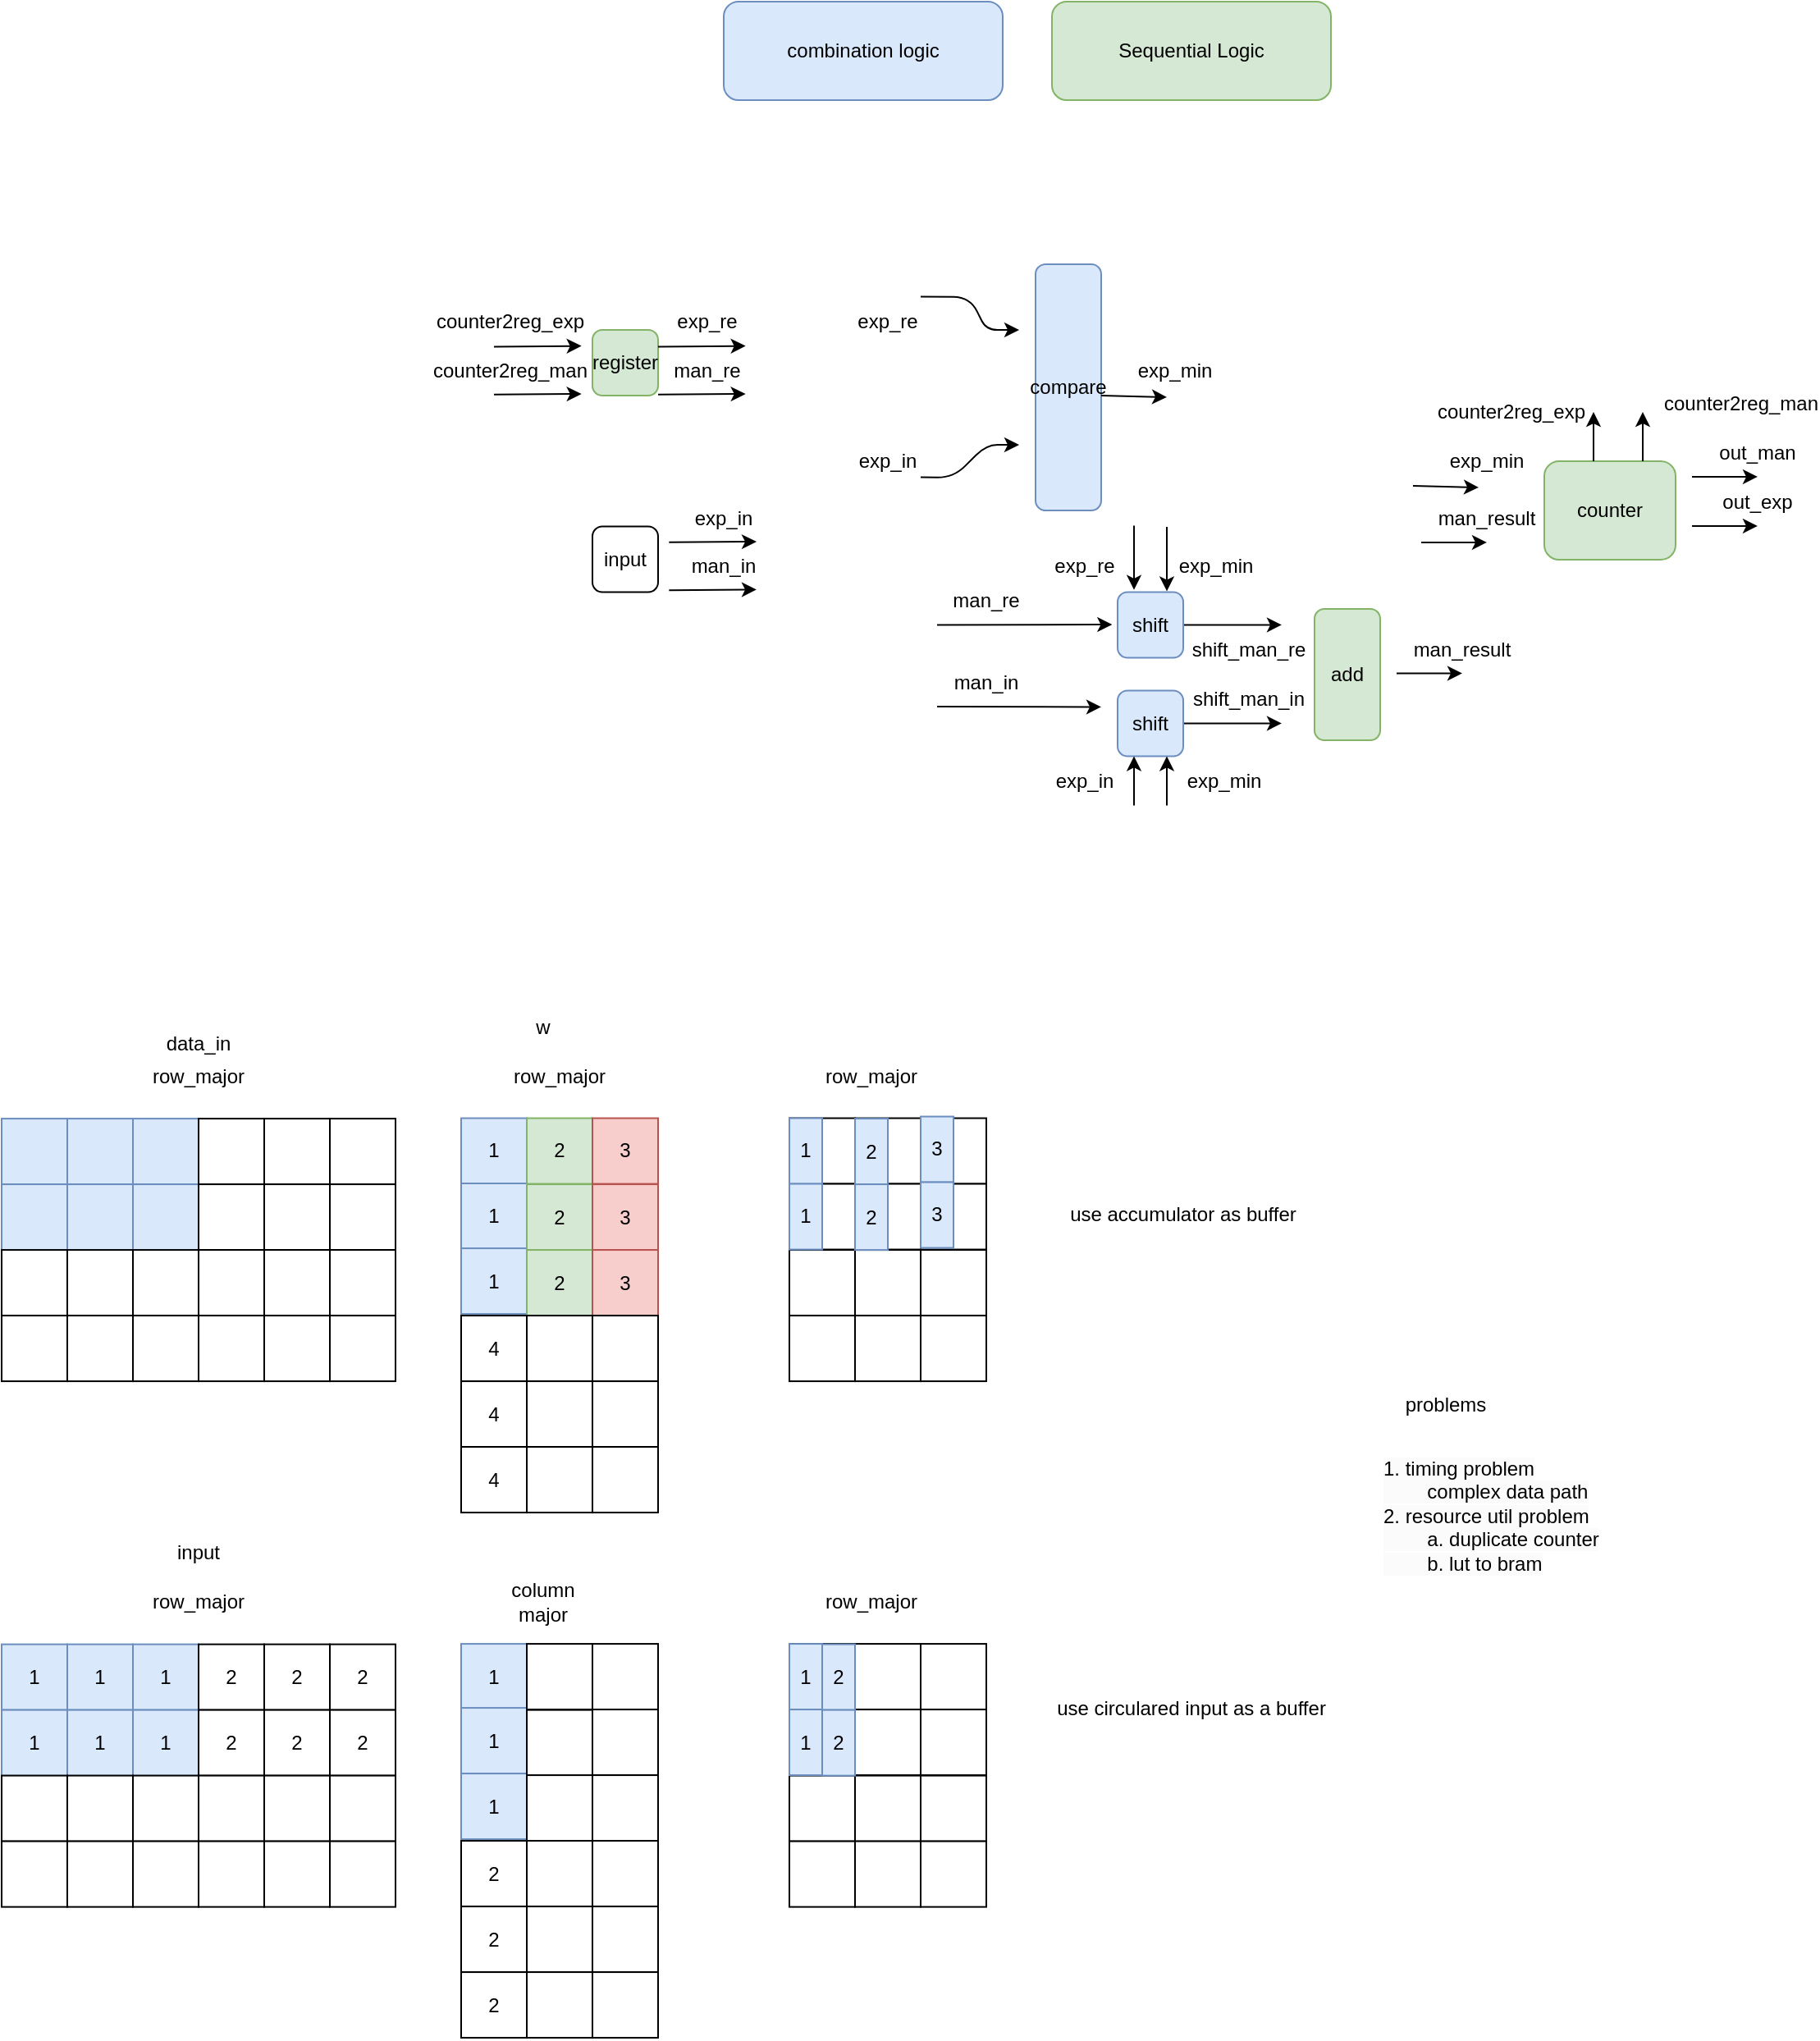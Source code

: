 <mxfile>
    <diagram id="8f1UVyMfekbWIKseI8K9" name="Page-1">
        <mxGraphModel dx="708" dy="729" grid="1" gridSize="10" guides="1" tooltips="1" connect="1" arrows="1" fold="1" page="1" pageScale="1" pageWidth="827" pageHeight="1169" math="0" shadow="0">
            <root>
                <mxCell id="0"/>
                <mxCell id="1" parent="0"/>
                <mxCell id="119" style="edgeStyle=none;html=1;entryX=-0.083;entryY=0.505;entryDx=0;entryDy=0;entryPerimeter=0;" parent="1" edge="1">
                    <mxGeometry relative="1" as="geometry">
                        <mxPoint x="716.68" y="659.526" as="targetPoint"/>
                        <mxPoint x="610" y="659.73" as="sourcePoint"/>
                    </mxGeometry>
                </mxCell>
                <mxCell id="81" value="register" style="rounded=1;whiteSpace=wrap;html=1;fillColor=#d5e8d4;strokeColor=#82b366;" parent="1" vertex="1">
                    <mxGeometry x="400" y="480" width="40" height="40" as="geometry"/>
                </mxCell>
                <mxCell id="87" style="edgeStyle=none;html=1;" parent="1" edge="1">
                    <mxGeometry relative="1" as="geometry">
                        <mxPoint x="930" y="689.2" as="targetPoint"/>
                        <mxPoint x="890" y="689.2" as="sourcePoint"/>
                    </mxGeometry>
                </mxCell>
                <mxCell id="101" value="compare" style="rounded=1;whiteSpace=wrap;html=1;fillColor=#dae8fc;strokeColor=#6c8ebf;" parent="1" vertex="1">
                    <mxGeometry x="670" y="440" width="40" height="150" as="geometry"/>
                </mxCell>
                <mxCell id="102" value="add" style="rounded=1;whiteSpace=wrap;html=1;fillColor=#d5e8d4;strokeColor=#82b366;" parent="1" vertex="1">
                    <mxGeometry x="840" y="650" width="40" height="80" as="geometry"/>
                </mxCell>
                <mxCell id="115" style="edgeStyle=none;html=1;" parent="1" edge="1">
                    <mxGeometry relative="1" as="geometry">
                        <mxPoint x="660" y="480" as="targetPoint"/>
                        <mxPoint x="600" y="459.81" as="sourcePoint"/>
                        <Array as="points">
                            <mxPoint x="630" y="460"/>
                            <mxPoint x="640" y="480"/>
                        </Array>
                    </mxGeometry>
                </mxCell>
                <mxCell id="120" style="edgeStyle=none;html=1;" parent="1" edge="1">
                    <mxGeometry relative="1" as="geometry">
                        <mxPoint x="710" y="709.73" as="targetPoint"/>
                        <mxPoint x="610" y="709.47" as="sourcePoint"/>
                    </mxGeometry>
                </mxCell>
                <mxCell id="121" style="edgeStyle=none;html=1;" parent="1" edge="1">
                    <mxGeometry relative="1" as="geometry">
                        <mxPoint x="750" y="521" as="targetPoint"/>
                        <mxPoint x="710" y="520" as="sourcePoint"/>
                    </mxGeometry>
                </mxCell>
                <mxCell id="126" style="edgeStyle=none;html=1;" parent="1" edge="1">
                    <mxGeometry relative="1" as="geometry">
                        <mxPoint x="660" y="550" as="targetPoint"/>
                        <mxPoint x="600" y="569.78" as="sourcePoint"/>
                        <Array as="points">
                            <mxPoint x="620" y="570"/>
                            <mxPoint x="640" y="550"/>
                        </Array>
                    </mxGeometry>
                </mxCell>
                <mxCell id="151" style="edgeStyle=none;html=1;" parent="1" source="129" edge="1">
                    <mxGeometry relative="1" as="geometry">
                        <mxPoint x="820" y="659.73" as="targetPoint"/>
                    </mxGeometry>
                </mxCell>
                <mxCell id="129" value="shift" style="rounded=1;whiteSpace=wrap;html=1;fillColor=#dae8fc;strokeColor=#6c8ebf;" parent="1" vertex="1">
                    <mxGeometry x="720" y="639.73" width="40" height="40" as="geometry"/>
                </mxCell>
                <mxCell id="159" style="edgeStyle=none;html=1;" parent="1" source="130" edge="1">
                    <mxGeometry relative="1" as="geometry">
                        <mxPoint x="820" y="719.73" as="targetPoint"/>
                    </mxGeometry>
                </mxCell>
                <mxCell id="130" value="shift" style="rounded=1;whiteSpace=wrap;html=1;fillColor=#dae8fc;strokeColor=#6c8ebf;" parent="1" vertex="1">
                    <mxGeometry x="720" y="699.73" width="40" height="40" as="geometry"/>
                </mxCell>
                <mxCell id="132" value="exp_in" style="text;strokeColor=none;align=center;fillColor=none;html=1;verticalAlign=middle;whiteSpace=wrap;rounded=0;" parent="1" vertex="1">
                    <mxGeometry x="550" y="545" width="60" height="30" as="geometry"/>
                </mxCell>
                <mxCell id="133" value="exp_re" style="text;strokeColor=none;align=center;fillColor=none;html=1;verticalAlign=middle;whiteSpace=wrap;rounded=0;" parent="1" vertex="1">
                    <mxGeometry x="550" y="460" width="60" height="30" as="geometry"/>
                </mxCell>
                <mxCell id="134" value="exp_min" style="text;strokeColor=none;align=center;fillColor=none;html=1;verticalAlign=middle;whiteSpace=wrap;rounded=0;" parent="1" vertex="1">
                    <mxGeometry x="725" y="490" width="60" height="30" as="geometry"/>
                </mxCell>
                <mxCell id="135" value="input" style="rounded=1;whiteSpace=wrap;html=1;" parent="1" vertex="1">
                    <mxGeometry x="400" y="599.73" width="40" height="40" as="geometry"/>
                </mxCell>
                <mxCell id="136" style="edgeStyle=none;html=1;" parent="1" edge="1">
                    <mxGeometry relative="1" as="geometry">
                        <mxPoint x="500" y="609" as="targetPoint"/>
                        <mxPoint x="446.66" y="609.4" as="sourcePoint"/>
                    </mxGeometry>
                </mxCell>
                <mxCell id="137" value="exp_in" style="text;strokeColor=none;align=center;fillColor=none;html=1;verticalAlign=middle;whiteSpace=wrap;rounded=0;" parent="1" vertex="1">
                    <mxGeometry x="450" y="580" width="60" height="30" as="geometry"/>
                </mxCell>
                <mxCell id="138" style="edgeStyle=none;html=1;" parent="1" edge="1">
                    <mxGeometry relative="1" as="geometry">
                        <mxPoint x="500" y="638.2" as="targetPoint"/>
                        <mxPoint x="446.66" y="638.6" as="sourcePoint"/>
                    </mxGeometry>
                </mxCell>
                <mxCell id="139" value="man_in" style="text;strokeColor=none;align=center;fillColor=none;html=1;verticalAlign=middle;whiteSpace=wrap;rounded=0;" parent="1" vertex="1">
                    <mxGeometry x="450" y="609.2" width="60" height="30" as="geometry"/>
                </mxCell>
                <mxCell id="140" style="edgeStyle=none;html=1;" parent="1" edge="1">
                    <mxGeometry relative="1" as="geometry">
                        <mxPoint x="493.34" y="489.8" as="targetPoint"/>
                        <mxPoint x="440.0" y="490.2" as="sourcePoint"/>
                    </mxGeometry>
                </mxCell>
                <mxCell id="142" style="edgeStyle=none;html=1;" parent="1" edge="1">
                    <mxGeometry relative="1" as="geometry">
                        <mxPoint x="493.34" y="519" as="targetPoint"/>
                        <mxPoint x="440.0" y="519.4" as="sourcePoint"/>
                    </mxGeometry>
                </mxCell>
                <mxCell id="144" value="exp_re" style="text;strokeColor=none;align=center;fillColor=none;html=1;verticalAlign=middle;whiteSpace=wrap;rounded=0;" parent="1" vertex="1">
                    <mxGeometry x="440" y="460.0" width="60" height="30" as="geometry"/>
                </mxCell>
                <mxCell id="145" value="man_re" style="text;strokeColor=none;align=center;fillColor=none;html=1;verticalAlign=middle;whiteSpace=wrap;rounded=0;" parent="1" vertex="1">
                    <mxGeometry x="440" y="490.0" width="60" height="30" as="geometry"/>
                </mxCell>
                <mxCell id="147" style="edgeStyle=none;html=1;entryX=0.5;entryY=0;entryDx=0;entryDy=0;" parent="1" edge="1">
                    <mxGeometry relative="1" as="geometry">
                        <mxPoint x="730" y="599.2" as="sourcePoint"/>
                        <mxPoint x="730" y="638.4" as="targetPoint"/>
                    </mxGeometry>
                </mxCell>
                <mxCell id="148" style="edgeStyle=none;html=1;entryX=0.5;entryY=0;entryDx=0;entryDy=0;" parent="1" edge="1">
                    <mxGeometry relative="1" as="geometry">
                        <mxPoint x="750" y="600" as="sourcePoint"/>
                        <mxPoint x="750" y="639.2" as="targetPoint"/>
                    </mxGeometry>
                </mxCell>
                <mxCell id="149" value="exp_re" style="text;strokeColor=none;align=center;fillColor=none;html=1;verticalAlign=middle;whiteSpace=wrap;rounded=0;" parent="1" vertex="1">
                    <mxGeometry x="670" y="609.2" width="60" height="30" as="geometry"/>
                </mxCell>
                <mxCell id="150" value="exp_min" style="text;strokeColor=none;align=center;fillColor=none;html=1;verticalAlign=middle;whiteSpace=wrap;rounded=0;" parent="1" vertex="1">
                    <mxGeometry x="750" y="608.93" width="60" height="30" as="geometry"/>
                </mxCell>
                <mxCell id="152" value="shift_man_re" style="text;strokeColor=none;align=center;fillColor=none;html=1;verticalAlign=middle;whiteSpace=wrap;rounded=0;" parent="1" vertex="1">
                    <mxGeometry x="770" y="659.73" width="60" height="30" as="geometry"/>
                </mxCell>
                <mxCell id="155" style="edgeStyle=none;html=1;" parent="1" edge="1">
                    <mxGeometry relative="1" as="geometry">
                        <mxPoint x="730" y="739.73" as="targetPoint"/>
                        <mxPoint x="730" y="769.73" as="sourcePoint"/>
                    </mxGeometry>
                </mxCell>
                <mxCell id="156" style="edgeStyle=none;html=1;" parent="1" edge="1">
                    <mxGeometry relative="1" as="geometry">
                        <mxPoint x="750" y="739.73" as="targetPoint"/>
                        <mxPoint x="750" y="769.73" as="sourcePoint"/>
                    </mxGeometry>
                </mxCell>
                <mxCell id="157" value="exp_in" style="text;strokeColor=none;align=center;fillColor=none;html=1;verticalAlign=middle;whiteSpace=wrap;rounded=0;" parent="1" vertex="1">
                    <mxGeometry x="670" y="739.73" width="60" height="30" as="geometry"/>
                </mxCell>
                <mxCell id="158" value="exp_min" style="text;strokeColor=none;align=center;fillColor=none;html=1;verticalAlign=middle;whiteSpace=wrap;rounded=0;" parent="1" vertex="1">
                    <mxGeometry x="755" y="739.73" width="60" height="30" as="geometry"/>
                </mxCell>
                <mxCell id="160" value="shift_man_in" style="text;strokeColor=none;align=center;fillColor=none;html=1;verticalAlign=middle;whiteSpace=wrap;rounded=0;" parent="1" vertex="1">
                    <mxGeometry x="770" y="689.73" width="60" height="30" as="geometry"/>
                </mxCell>
                <mxCell id="161" value="man_re" style="text;strokeColor=none;align=center;fillColor=none;html=1;verticalAlign=middle;whiteSpace=wrap;rounded=0;" parent="1" vertex="1">
                    <mxGeometry x="610" y="629.73" width="60" height="30" as="geometry"/>
                </mxCell>
                <mxCell id="162" value="man_in" style="text;strokeColor=none;align=center;fillColor=none;html=1;verticalAlign=middle;whiteSpace=wrap;rounded=0;" parent="1" vertex="1">
                    <mxGeometry x="610" y="679.73" width="60" height="30" as="geometry"/>
                </mxCell>
                <mxCell id="163" value="man_result" style="text;strokeColor=none;align=center;fillColor=none;html=1;verticalAlign=middle;whiteSpace=wrap;rounded=0;" parent="1" vertex="1">
                    <mxGeometry x="900" y="659.73" width="60" height="30" as="geometry"/>
                </mxCell>
                <mxCell id="164" value="counter" style="rounded=1;whiteSpace=wrap;html=1;fillColor=#d5e8d4;strokeColor=#82b366;" parent="1" vertex="1">
                    <mxGeometry x="980" y="560" width="80" height="60" as="geometry"/>
                </mxCell>
                <mxCell id="165" style="edgeStyle=none;html=1;" parent="1" edge="1">
                    <mxGeometry relative="1" as="geometry">
                        <mxPoint x="1110" y="569.47" as="targetPoint"/>
                        <mxPoint x="1070" y="569.47" as="sourcePoint"/>
                    </mxGeometry>
                </mxCell>
                <mxCell id="166" value="out_man" style="text;strokeColor=none;align=center;fillColor=none;html=1;verticalAlign=middle;whiteSpace=wrap;rounded=0;" parent="1" vertex="1">
                    <mxGeometry x="1080" y="540" width="60" height="30" as="geometry"/>
                </mxCell>
                <mxCell id="167" style="edgeStyle=none;html=1;" parent="1" edge="1">
                    <mxGeometry relative="1" as="geometry">
                        <mxPoint x="940" y="576" as="targetPoint"/>
                        <mxPoint x="900" y="575" as="sourcePoint"/>
                    </mxGeometry>
                </mxCell>
                <mxCell id="168" value="exp_min" style="text;strokeColor=none;align=center;fillColor=none;html=1;verticalAlign=middle;whiteSpace=wrap;rounded=0;" parent="1" vertex="1">
                    <mxGeometry x="915" y="545" width="60" height="30" as="geometry"/>
                </mxCell>
                <mxCell id="169" style="edgeStyle=none;html=1;" parent="1" edge="1">
                    <mxGeometry relative="1" as="geometry">
                        <mxPoint x="945" y="609.47" as="targetPoint"/>
                        <mxPoint x="905" y="609.47" as="sourcePoint"/>
                    </mxGeometry>
                </mxCell>
                <mxCell id="170" value="man_result" style="text;strokeColor=none;align=center;fillColor=none;html=1;verticalAlign=middle;whiteSpace=wrap;rounded=0;" parent="1" vertex="1">
                    <mxGeometry x="915" y="580" width="60" height="30" as="geometry"/>
                </mxCell>
                <mxCell id="173" style="edgeStyle=none;html=1;" parent="1" edge="1">
                    <mxGeometry relative="1" as="geometry">
                        <mxPoint x="393.34" y="489.8" as="targetPoint"/>
                        <mxPoint x="340" y="490.2" as="sourcePoint"/>
                    </mxGeometry>
                </mxCell>
                <mxCell id="174" style="edgeStyle=none;html=1;" parent="1" edge="1">
                    <mxGeometry relative="1" as="geometry">
                        <mxPoint x="393.34" y="519" as="targetPoint"/>
                        <mxPoint x="340" y="519.4" as="sourcePoint"/>
                    </mxGeometry>
                </mxCell>
                <mxCell id="175" value="counter2reg_exp" style="text;strokeColor=none;align=center;fillColor=none;html=1;verticalAlign=middle;whiteSpace=wrap;rounded=0;" parent="1" vertex="1">
                    <mxGeometry x="320" y="460.0" width="60" height="30" as="geometry"/>
                </mxCell>
                <mxCell id="176" value="counter2reg_man" style="text;strokeColor=none;align=center;fillColor=none;html=1;verticalAlign=middle;whiteSpace=wrap;rounded=0;" parent="1" vertex="1">
                    <mxGeometry x="320" y="490.0" width="60" height="30" as="geometry"/>
                </mxCell>
                <mxCell id="177" style="edgeStyle=none;html=1;" parent="1" edge="1">
                    <mxGeometry relative="1" as="geometry">
                        <mxPoint x="1040" y="530.0" as="targetPoint"/>
                        <mxPoint x="1040" y="560.0" as="sourcePoint"/>
                    </mxGeometry>
                </mxCell>
                <mxCell id="178" style="edgeStyle=none;html=1;" parent="1" edge="1">
                    <mxGeometry relative="1" as="geometry">
                        <mxPoint x="1010" y="530.0" as="targetPoint"/>
                        <mxPoint x="1010" y="560.0" as="sourcePoint"/>
                    </mxGeometry>
                </mxCell>
                <mxCell id="179" style="edgeStyle=none;html=1;" parent="1" edge="1">
                    <mxGeometry relative="1" as="geometry">
                        <mxPoint x="1110" y="599.47" as="targetPoint"/>
                        <mxPoint x="1070" y="599.47" as="sourcePoint"/>
                    </mxGeometry>
                </mxCell>
                <mxCell id="180" value="out_exp" style="text;strokeColor=none;align=center;fillColor=none;html=1;verticalAlign=middle;whiteSpace=wrap;rounded=0;" parent="1" vertex="1">
                    <mxGeometry x="1080" y="570" width="60" height="30" as="geometry"/>
                </mxCell>
                <mxCell id="181" value="counter2reg_exp" style="text;strokeColor=none;align=center;fillColor=none;html=1;verticalAlign=middle;whiteSpace=wrap;rounded=0;" parent="1" vertex="1">
                    <mxGeometry x="930" y="515" width="60" height="30" as="geometry"/>
                </mxCell>
                <mxCell id="182" value="counter2reg_man" style="text;strokeColor=none;align=center;fillColor=none;html=1;verticalAlign=middle;whiteSpace=wrap;rounded=0;" parent="1" vertex="1">
                    <mxGeometry x="1070" y="510.0" width="60" height="30" as="geometry"/>
                </mxCell>
                <mxCell id="184" value="combination logic" style="rounded=1;whiteSpace=wrap;html=1;fillColor=#dae8fc;strokeColor=#6c8ebf;" parent="1" vertex="1">
                    <mxGeometry x="480" y="280" width="170" height="60" as="geometry"/>
                </mxCell>
                <mxCell id="185" value="Sequential Logic" style="rounded=1;whiteSpace=wrap;html=1;fillColor=#d5e8d4;strokeColor=#82b366;" parent="1" vertex="1">
                    <mxGeometry x="680" y="280" width="170" height="60" as="geometry"/>
                </mxCell>
                <mxCell id="188" value="" style="rounded=0;whiteSpace=wrap;html=1;fillColor=#dae8fc;strokeColor=#6c8ebf;" parent="1" vertex="1">
                    <mxGeometry x="40" y="960.54" width="40" height="40" as="geometry"/>
                </mxCell>
                <mxCell id="189" value="" style="rounded=0;whiteSpace=wrap;html=1;fillColor=#dae8fc;strokeColor=#6c8ebf;" parent="1" vertex="1">
                    <mxGeometry x="80" y="960.54" width="40" height="40" as="geometry"/>
                </mxCell>
                <mxCell id="194" value="" style="rounded=0;whiteSpace=wrap;html=1;fillColor=#dae8fc;strokeColor=#6c8ebf;" parent="1" vertex="1">
                    <mxGeometry x="120" y="960.54" width="40" height="40" as="geometry"/>
                </mxCell>
                <mxCell id="195" value="" style="rounded=0;whiteSpace=wrap;html=1;" parent="1" vertex="1">
                    <mxGeometry x="160" y="960.54" width="40" height="40" as="geometry"/>
                </mxCell>
                <mxCell id="196" value="" style="rounded=0;whiteSpace=wrap;html=1;" parent="1" vertex="1">
                    <mxGeometry x="200" y="960.54" width="40" height="40" as="geometry"/>
                </mxCell>
                <mxCell id="197" value="" style="rounded=0;whiteSpace=wrap;html=1;" parent="1" vertex="1">
                    <mxGeometry x="240" y="960.54" width="40" height="40" as="geometry"/>
                </mxCell>
                <mxCell id="198" value="1" style="rounded=0;whiteSpace=wrap;html=1;fillColor=#dae8fc;strokeColor=#6c8ebf;" parent="1" vertex="1">
                    <mxGeometry x="320" y="960.27" width="40" height="40" as="geometry"/>
                </mxCell>
                <mxCell id="199" value="1" style="rounded=0;whiteSpace=wrap;html=1;fillColor=#dae8fc;strokeColor=#6c8ebf;" parent="1" vertex="1">
                    <mxGeometry x="320" y="1000" width="40" height="40" as="geometry"/>
                </mxCell>
                <mxCell id="200" value="1" style="rounded=0;whiteSpace=wrap;html=1;fillColor=#dae8fc;strokeColor=#6c8ebf;" parent="1" vertex="1">
                    <mxGeometry x="320" y="1039.54" width="40" height="40" as="geometry"/>
                </mxCell>
                <mxCell id="204" value="" style="rounded=0;whiteSpace=wrap;html=1;fillColor=#dae8fc;strokeColor=#6c8ebf;" parent="1" vertex="1">
                    <mxGeometry x="40" y="1000.54" width="40" height="40" as="geometry"/>
                </mxCell>
                <mxCell id="205" value="" style="rounded=0;whiteSpace=wrap;html=1;fillColor=#dae8fc;strokeColor=#6c8ebf;" parent="1" vertex="1">
                    <mxGeometry x="80" y="1000.54" width="40" height="40" as="geometry"/>
                </mxCell>
                <mxCell id="206" value="" style="rounded=0;whiteSpace=wrap;html=1;fillColor=#dae8fc;strokeColor=#6c8ebf;" parent="1" vertex="1">
                    <mxGeometry x="120" y="1000.54" width="40" height="40" as="geometry"/>
                </mxCell>
                <mxCell id="207" value="" style="rounded=0;whiteSpace=wrap;html=1;" parent="1" vertex="1">
                    <mxGeometry x="160" y="1000.54" width="40" height="40" as="geometry"/>
                </mxCell>
                <mxCell id="208" value="" style="rounded=0;whiteSpace=wrap;html=1;" parent="1" vertex="1">
                    <mxGeometry x="200" y="1000.54" width="40" height="40" as="geometry"/>
                </mxCell>
                <mxCell id="209" value="" style="rounded=0;whiteSpace=wrap;html=1;" parent="1" vertex="1">
                    <mxGeometry x="240" y="1000.54" width="40" height="40" as="geometry"/>
                </mxCell>
                <mxCell id="210" value="4" style="rounded=0;whiteSpace=wrap;html=1;" parent="1" vertex="1">
                    <mxGeometry x="320" y="1080.54" width="40" height="40" as="geometry"/>
                </mxCell>
                <mxCell id="211" value="4" style="rounded=0;whiteSpace=wrap;html=1;" parent="1" vertex="1">
                    <mxGeometry x="320" y="1120.54" width="40" height="40" as="geometry"/>
                </mxCell>
                <mxCell id="212" value="4" style="rounded=0;whiteSpace=wrap;html=1;" parent="1" vertex="1">
                    <mxGeometry x="320" y="1160.54" width="40" height="40" as="geometry"/>
                </mxCell>
                <mxCell id="213" value="2" style="rounded=0;whiteSpace=wrap;html=1;fillColor=#d5e8d4;strokeColor=#82b366;" parent="1" vertex="1">
                    <mxGeometry x="360" y="960.27" width="40" height="40" as="geometry"/>
                </mxCell>
                <mxCell id="214" value="2" style="rounded=0;whiteSpace=wrap;html=1;fillColor=#d5e8d4;strokeColor=#82b366;" parent="1" vertex="1">
                    <mxGeometry x="360" y="1000.54" width="40" height="40" as="geometry"/>
                </mxCell>
                <mxCell id="215" value="2" style="rounded=0;whiteSpace=wrap;html=1;fillColor=#d5e8d4;strokeColor=#82b366;" parent="1" vertex="1">
                    <mxGeometry x="360" y="1040.54" width="40" height="40" as="geometry"/>
                </mxCell>
                <mxCell id="216" value="" style="rounded=0;whiteSpace=wrap;html=1;" parent="1" vertex="1">
                    <mxGeometry x="360" y="1080.54" width="40" height="40" as="geometry"/>
                </mxCell>
                <mxCell id="217" value="" style="rounded=0;whiteSpace=wrap;html=1;" parent="1" vertex="1">
                    <mxGeometry x="360" y="1120.54" width="40" height="40" as="geometry"/>
                </mxCell>
                <mxCell id="218" value="" style="rounded=0;whiteSpace=wrap;html=1;" parent="1" vertex="1">
                    <mxGeometry x="360" y="1160.54" width="40" height="40" as="geometry"/>
                </mxCell>
                <mxCell id="219" value="3" style="rounded=0;whiteSpace=wrap;html=1;fillColor=#f8cecc;strokeColor=#b85450;" parent="1" vertex="1">
                    <mxGeometry x="400" y="960.27" width="40" height="40" as="geometry"/>
                </mxCell>
                <mxCell id="220" value="3" style="rounded=0;whiteSpace=wrap;html=1;fillColor=#f8cecc;strokeColor=#b85450;" parent="1" vertex="1">
                    <mxGeometry x="400" y="1000.54" width="40" height="40" as="geometry"/>
                </mxCell>
                <mxCell id="221" value="3" style="rounded=0;whiteSpace=wrap;html=1;fillColor=#f8cecc;strokeColor=#b85450;" parent="1" vertex="1">
                    <mxGeometry x="400" y="1040.54" width="40" height="40" as="geometry"/>
                </mxCell>
                <mxCell id="222" value="" style="rounded=0;whiteSpace=wrap;html=1;" parent="1" vertex="1">
                    <mxGeometry x="400" y="1080.54" width="40" height="40" as="geometry"/>
                </mxCell>
                <mxCell id="223" value="" style="rounded=0;whiteSpace=wrap;html=1;" parent="1" vertex="1">
                    <mxGeometry x="400" y="1120.54" width="40" height="40" as="geometry"/>
                </mxCell>
                <mxCell id="224" value="" style="rounded=0;whiteSpace=wrap;html=1;" parent="1" vertex="1">
                    <mxGeometry x="400" y="1160.54" width="40" height="40" as="geometry"/>
                </mxCell>
                <mxCell id="225" value="row_major" style="text;strokeColor=none;align=center;fillColor=none;html=1;verticalAlign=middle;whiteSpace=wrap;rounded=0;" parent="1" vertex="1">
                    <mxGeometry x="350" y="920" width="60" height="30" as="geometry"/>
                </mxCell>
                <mxCell id="226" value="row_major" style="text;strokeColor=none;align=center;fillColor=none;html=1;verticalAlign=middle;whiteSpace=wrap;rounded=0;" parent="1" vertex="1">
                    <mxGeometry x="130" y="920" width="60" height="30" as="geometry"/>
                </mxCell>
                <mxCell id="227" value="" style="rounded=0;whiteSpace=wrap;html=1;" parent="1" vertex="1">
                    <mxGeometry x="520" y="960.27" width="40" height="40" as="geometry"/>
                </mxCell>
                <mxCell id="228" value="" style="rounded=0;whiteSpace=wrap;html=1;" parent="1" vertex="1">
                    <mxGeometry x="520" y="1000.27" width="40" height="40" as="geometry"/>
                </mxCell>
                <mxCell id="229" value="" style="rounded=0;whiteSpace=wrap;html=1;" parent="1" vertex="1">
                    <mxGeometry x="560" y="960.27" width="40" height="40" as="geometry"/>
                </mxCell>
                <mxCell id="230" value="" style="rounded=0;whiteSpace=wrap;html=1;" parent="1" vertex="1">
                    <mxGeometry x="560" y="1000.27" width="40" height="40" as="geometry"/>
                </mxCell>
                <mxCell id="231" value="" style="rounded=0;whiteSpace=wrap;html=1;" parent="1" vertex="1">
                    <mxGeometry x="600" y="960.27" width="40" height="40" as="geometry"/>
                </mxCell>
                <mxCell id="232" value="" style="rounded=0;whiteSpace=wrap;html=1;" parent="1" vertex="1">
                    <mxGeometry x="600" y="1000.27" width="40" height="40" as="geometry"/>
                </mxCell>
                <mxCell id="233" value="row_major" style="text;strokeColor=none;align=center;fillColor=none;html=1;verticalAlign=middle;whiteSpace=wrap;rounded=0;" parent="1" vertex="1">
                    <mxGeometry x="540" y="920" width="60" height="30" as="geometry"/>
                </mxCell>
                <mxCell id="234" value="" style="rounded=0;whiteSpace=wrap;html=1;" parent="1" vertex="1">
                    <mxGeometry x="40" y="1040.54" width="40" height="40" as="geometry"/>
                </mxCell>
                <mxCell id="235" value="" style="rounded=0;whiteSpace=wrap;html=1;" parent="1" vertex="1">
                    <mxGeometry x="80" y="1040.54" width="40" height="40" as="geometry"/>
                </mxCell>
                <mxCell id="236" value="" style="rounded=0;whiteSpace=wrap;html=1;" parent="1" vertex="1">
                    <mxGeometry x="120" y="1040.54" width="40" height="40" as="geometry"/>
                </mxCell>
                <mxCell id="237" value="" style="rounded=0;whiteSpace=wrap;html=1;" parent="1" vertex="1">
                    <mxGeometry x="160" y="1040.54" width="40" height="40" as="geometry"/>
                </mxCell>
                <mxCell id="238" value="" style="rounded=0;whiteSpace=wrap;html=1;" parent="1" vertex="1">
                    <mxGeometry x="200" y="1040.54" width="40" height="40" as="geometry"/>
                </mxCell>
                <mxCell id="239" value="" style="rounded=0;whiteSpace=wrap;html=1;" parent="1" vertex="1">
                    <mxGeometry x="240" y="1040.54" width="40" height="40" as="geometry"/>
                </mxCell>
                <mxCell id="240" value="" style="rounded=0;whiteSpace=wrap;html=1;" parent="1" vertex="1">
                    <mxGeometry x="40" y="1080.54" width="40" height="40" as="geometry"/>
                </mxCell>
                <mxCell id="241" value="" style="rounded=0;whiteSpace=wrap;html=1;" parent="1" vertex="1">
                    <mxGeometry x="80" y="1080.54" width="40" height="40" as="geometry"/>
                </mxCell>
                <mxCell id="242" value="" style="rounded=0;whiteSpace=wrap;html=1;" parent="1" vertex="1">
                    <mxGeometry x="120" y="1080.54" width="40" height="40" as="geometry"/>
                </mxCell>
                <mxCell id="243" value="" style="rounded=0;whiteSpace=wrap;html=1;" parent="1" vertex="1">
                    <mxGeometry x="160" y="1080.54" width="40" height="40" as="geometry"/>
                </mxCell>
                <mxCell id="244" value="" style="rounded=0;whiteSpace=wrap;html=1;" parent="1" vertex="1">
                    <mxGeometry x="200" y="1080.54" width="40" height="40" as="geometry"/>
                </mxCell>
                <mxCell id="245" value="" style="rounded=0;whiteSpace=wrap;html=1;" parent="1" vertex="1">
                    <mxGeometry x="240" y="1080.54" width="40" height="40" as="geometry"/>
                </mxCell>
                <mxCell id="246" value="" style="rounded=0;whiteSpace=wrap;html=1;" parent="1" vertex="1">
                    <mxGeometry x="520" y="1040.54" width="40" height="40" as="geometry"/>
                </mxCell>
                <mxCell id="247" value="" style="rounded=0;whiteSpace=wrap;html=1;" parent="1" vertex="1">
                    <mxGeometry x="520" y="1080.54" width="40" height="40" as="geometry"/>
                </mxCell>
                <mxCell id="248" value="" style="rounded=0;whiteSpace=wrap;html=1;" parent="1" vertex="1">
                    <mxGeometry x="560" y="1040.54" width="40" height="40" as="geometry"/>
                </mxCell>
                <mxCell id="249" value="" style="rounded=0;whiteSpace=wrap;html=1;" parent="1" vertex="1">
                    <mxGeometry x="560" y="1080.54" width="40" height="40" as="geometry"/>
                </mxCell>
                <mxCell id="250" value="" style="rounded=0;whiteSpace=wrap;html=1;" parent="1" vertex="1">
                    <mxGeometry x="600" y="1040.54" width="40" height="40" as="geometry"/>
                </mxCell>
                <mxCell id="251" value="" style="rounded=0;whiteSpace=wrap;html=1;" parent="1" vertex="1">
                    <mxGeometry x="600" y="1080.54" width="40" height="40" as="geometry"/>
                </mxCell>
                <mxCell id="252" value="1" style="rounded=0;whiteSpace=wrap;html=1;fillColor=#dae8fc;strokeColor=#6c8ebf;" parent="1" vertex="1">
                    <mxGeometry x="520" y="960.27" width="20" height="40" as="geometry"/>
                </mxCell>
                <mxCell id="253" value="1" style="rounded=0;whiteSpace=wrap;html=1;fillColor=#dae8fc;strokeColor=#6c8ebf;" parent="1" vertex="1">
                    <mxGeometry x="520" y="1000.27" width="20" height="40" as="geometry"/>
                </mxCell>
                <mxCell id="254" value="2" style="rounded=0;whiteSpace=wrap;html=1;fillColor=#dae8fc;strokeColor=#6c8ebf;" parent="1" vertex="1">
                    <mxGeometry x="560" y="960.54" width="20" height="40" as="geometry"/>
                </mxCell>
                <mxCell id="255" value="2" style="rounded=0;whiteSpace=wrap;html=1;fillColor=#dae8fc;strokeColor=#6c8ebf;" parent="1" vertex="1">
                    <mxGeometry x="560" y="1000.54" width="20" height="40" as="geometry"/>
                </mxCell>
                <mxCell id="256" value="3" style="rounded=0;whiteSpace=wrap;html=1;fillColor=#dae8fc;strokeColor=#6c8ebf;" parent="1" vertex="1">
                    <mxGeometry x="600" y="959.27" width="20" height="40" as="geometry"/>
                </mxCell>
                <mxCell id="257" value="3" style="rounded=0;whiteSpace=wrap;html=1;fillColor=#dae8fc;strokeColor=#6c8ebf;" parent="1" vertex="1">
                    <mxGeometry x="600" y="999.27" width="20" height="40" as="geometry"/>
                </mxCell>
                <mxCell id="258" value="1" style="rounded=0;whiteSpace=wrap;html=1;fillColor=#dae8fc;strokeColor=#6c8ebf;" parent="1" vertex="1">
                    <mxGeometry x="40" y="1280.81" width="40" height="40" as="geometry"/>
                </mxCell>
                <mxCell id="259" value="1" style="rounded=0;whiteSpace=wrap;html=1;fillColor=#dae8fc;strokeColor=#6c8ebf;" parent="1" vertex="1">
                    <mxGeometry x="80" y="1280.81" width="40" height="40" as="geometry"/>
                </mxCell>
                <mxCell id="260" value="1" style="rounded=0;whiteSpace=wrap;html=1;fillColor=#dae8fc;strokeColor=#6c8ebf;" parent="1" vertex="1">
                    <mxGeometry x="120" y="1280.81" width="40" height="40" as="geometry"/>
                </mxCell>
                <mxCell id="261" value="2" style="rounded=0;whiteSpace=wrap;html=1;" parent="1" vertex="1">
                    <mxGeometry x="160" y="1280.81" width="40" height="40" as="geometry"/>
                </mxCell>
                <mxCell id="262" value="2" style="rounded=0;whiteSpace=wrap;html=1;" parent="1" vertex="1">
                    <mxGeometry x="200" y="1280.81" width="40" height="40" as="geometry"/>
                </mxCell>
                <mxCell id="263" value="2" style="rounded=0;whiteSpace=wrap;html=1;" parent="1" vertex="1">
                    <mxGeometry x="240" y="1280.81" width="40" height="40" as="geometry"/>
                </mxCell>
                <mxCell id="264" value="1" style="rounded=0;whiteSpace=wrap;html=1;fillColor=#dae8fc;strokeColor=#6c8ebf;" parent="1" vertex="1">
                    <mxGeometry x="320" y="1280.54" width="40" height="40" as="geometry"/>
                </mxCell>
                <mxCell id="265" value="1" style="rounded=0;whiteSpace=wrap;html=1;fillColor=#dae8fc;strokeColor=#6c8ebf;" parent="1" vertex="1">
                    <mxGeometry x="320" y="1319.54" width="40" height="40" as="geometry"/>
                </mxCell>
                <mxCell id="266" value="1" style="rounded=0;whiteSpace=wrap;html=1;fillColor=#dae8fc;strokeColor=#6c8ebf;" parent="1" vertex="1">
                    <mxGeometry x="320" y="1359.54" width="40" height="40" as="geometry"/>
                </mxCell>
                <mxCell id="267" value="1" style="rounded=0;whiteSpace=wrap;html=1;fillColor=#dae8fc;strokeColor=#6c8ebf;" parent="1" vertex="1">
                    <mxGeometry x="40" y="1320.81" width="40" height="40" as="geometry"/>
                </mxCell>
                <mxCell id="268" value="1" style="rounded=0;whiteSpace=wrap;html=1;fillColor=#dae8fc;strokeColor=#6c8ebf;" parent="1" vertex="1">
                    <mxGeometry x="80" y="1320.81" width="40" height="40" as="geometry"/>
                </mxCell>
                <mxCell id="269" value="1" style="rounded=0;whiteSpace=wrap;html=1;fillColor=#dae8fc;strokeColor=#6c8ebf;" parent="1" vertex="1">
                    <mxGeometry x="120" y="1320.81" width="40" height="40" as="geometry"/>
                </mxCell>
                <mxCell id="270" value="2" style="rounded=0;whiteSpace=wrap;html=1;" parent="1" vertex="1">
                    <mxGeometry x="160" y="1320.81" width="40" height="40" as="geometry"/>
                </mxCell>
                <mxCell id="271" value="2" style="rounded=0;whiteSpace=wrap;html=1;" parent="1" vertex="1">
                    <mxGeometry x="200" y="1320.81" width="40" height="40" as="geometry"/>
                </mxCell>
                <mxCell id="272" value="2" style="rounded=0;whiteSpace=wrap;html=1;" parent="1" vertex="1">
                    <mxGeometry x="240" y="1320.81" width="40" height="40" as="geometry"/>
                </mxCell>
                <mxCell id="273" value="2" style="rounded=0;whiteSpace=wrap;html=1;" parent="1" vertex="1">
                    <mxGeometry x="320" y="1400.54" width="40" height="40" as="geometry"/>
                </mxCell>
                <mxCell id="274" value="2" style="rounded=0;whiteSpace=wrap;html=1;" parent="1" vertex="1">
                    <mxGeometry x="320" y="1440.54" width="40" height="40" as="geometry"/>
                </mxCell>
                <mxCell id="275" value="2" style="rounded=0;whiteSpace=wrap;html=1;" parent="1" vertex="1">
                    <mxGeometry x="320" y="1480.54" width="40" height="40" as="geometry"/>
                </mxCell>
                <mxCell id="276" value="" style="rounded=0;whiteSpace=wrap;html=1;" parent="1" vertex="1">
                    <mxGeometry x="360" y="1280.54" width="40" height="40" as="geometry"/>
                </mxCell>
                <mxCell id="277" value="" style="rounded=0;whiteSpace=wrap;html=1;direction=south;" parent="1" vertex="1">
                    <mxGeometry x="360" y="1320.81" width="40" height="40" as="geometry"/>
                </mxCell>
                <mxCell id="278" value="" style="rounded=0;whiteSpace=wrap;html=1;" parent="1" vertex="1">
                    <mxGeometry x="360" y="1360.54" width="40" height="40" as="geometry"/>
                </mxCell>
                <mxCell id="279" value="" style="rounded=0;whiteSpace=wrap;html=1;" parent="1" vertex="1">
                    <mxGeometry x="360" y="1400.54" width="40" height="40" as="geometry"/>
                </mxCell>
                <mxCell id="280" value="" style="rounded=0;whiteSpace=wrap;html=1;" parent="1" vertex="1">
                    <mxGeometry x="360" y="1440.54" width="40" height="40" as="geometry"/>
                </mxCell>
                <mxCell id="281" value="" style="rounded=0;whiteSpace=wrap;html=1;" parent="1" vertex="1">
                    <mxGeometry x="360" y="1480.54" width="40" height="40" as="geometry"/>
                </mxCell>
                <mxCell id="282" value="" style="rounded=0;whiteSpace=wrap;html=1;" parent="1" vertex="1">
                    <mxGeometry x="400" y="1280.54" width="40" height="40" as="geometry"/>
                </mxCell>
                <mxCell id="283" value="" style="rounded=0;whiteSpace=wrap;html=1;" parent="1" vertex="1">
                    <mxGeometry x="400" y="1320.54" width="40" height="40" as="geometry"/>
                </mxCell>
                <mxCell id="284" value="" style="rounded=0;whiteSpace=wrap;html=1;" parent="1" vertex="1">
                    <mxGeometry x="400" y="1360.54" width="40" height="40" as="geometry"/>
                </mxCell>
                <mxCell id="285" value="" style="rounded=0;whiteSpace=wrap;html=1;" parent="1" vertex="1">
                    <mxGeometry x="400" y="1400.54" width="40" height="40" as="geometry"/>
                </mxCell>
                <mxCell id="286" value="" style="rounded=0;whiteSpace=wrap;html=1;" parent="1" vertex="1">
                    <mxGeometry x="400" y="1440.54" width="40" height="40" as="geometry"/>
                </mxCell>
                <mxCell id="287" value="" style="rounded=0;whiteSpace=wrap;html=1;" parent="1" vertex="1">
                    <mxGeometry x="400" y="1480.54" width="40" height="40" as="geometry"/>
                </mxCell>
                <mxCell id="288" value="column major" style="text;strokeColor=none;align=center;fillColor=none;html=1;verticalAlign=middle;whiteSpace=wrap;rounded=0;" parent="1" vertex="1">
                    <mxGeometry x="340" y="1240.27" width="60" height="30" as="geometry"/>
                </mxCell>
                <mxCell id="289" value="row_major" style="text;strokeColor=none;align=center;fillColor=none;html=1;verticalAlign=middle;whiteSpace=wrap;rounded=0;" parent="1" vertex="1">
                    <mxGeometry x="130" y="1240.27" width="60" height="30" as="geometry"/>
                </mxCell>
                <mxCell id="290" value="" style="rounded=0;whiteSpace=wrap;html=1;" parent="1" vertex="1">
                    <mxGeometry x="520" y="1280.54" width="40" height="40" as="geometry"/>
                </mxCell>
                <mxCell id="291" value="" style="rounded=0;whiteSpace=wrap;html=1;" parent="1" vertex="1">
                    <mxGeometry x="520" y="1320.54" width="40" height="40" as="geometry"/>
                </mxCell>
                <mxCell id="292" value="" style="rounded=0;whiteSpace=wrap;html=1;" parent="1" vertex="1">
                    <mxGeometry x="560" y="1280.54" width="40" height="40" as="geometry"/>
                </mxCell>
                <mxCell id="293" value="" style="rounded=0;whiteSpace=wrap;html=1;" parent="1" vertex="1">
                    <mxGeometry x="560" y="1320.54" width="40" height="40" as="geometry"/>
                </mxCell>
                <mxCell id="294" value="" style="rounded=0;whiteSpace=wrap;html=1;" parent="1" vertex="1">
                    <mxGeometry x="600" y="1280.54" width="40" height="40" as="geometry"/>
                </mxCell>
                <mxCell id="295" value="" style="rounded=0;whiteSpace=wrap;html=1;" parent="1" vertex="1">
                    <mxGeometry x="600" y="1320.54" width="40" height="40" as="geometry"/>
                </mxCell>
                <mxCell id="296" value="row_major" style="text;strokeColor=none;align=center;fillColor=none;html=1;verticalAlign=middle;whiteSpace=wrap;rounded=0;" parent="1" vertex="1">
                    <mxGeometry x="540" y="1240.27" width="60" height="30" as="geometry"/>
                </mxCell>
                <mxCell id="297" value="" style="rounded=0;whiteSpace=wrap;html=1;" parent="1" vertex="1">
                    <mxGeometry x="40" y="1360.81" width="40" height="40" as="geometry"/>
                </mxCell>
                <mxCell id="298" value="" style="rounded=0;whiteSpace=wrap;html=1;" parent="1" vertex="1">
                    <mxGeometry x="80" y="1360.81" width="40" height="40" as="geometry"/>
                </mxCell>
                <mxCell id="299" value="" style="rounded=0;whiteSpace=wrap;html=1;" parent="1" vertex="1">
                    <mxGeometry x="120" y="1360.81" width="40" height="40" as="geometry"/>
                </mxCell>
                <mxCell id="300" value="" style="rounded=0;whiteSpace=wrap;html=1;" parent="1" vertex="1">
                    <mxGeometry x="160" y="1360.81" width="40" height="40" as="geometry"/>
                </mxCell>
                <mxCell id="301" value="" style="rounded=0;whiteSpace=wrap;html=1;" parent="1" vertex="1">
                    <mxGeometry x="200" y="1360.81" width="40" height="40" as="geometry"/>
                </mxCell>
                <mxCell id="302" value="" style="rounded=0;whiteSpace=wrap;html=1;" parent="1" vertex="1">
                    <mxGeometry x="240" y="1360.81" width="40" height="40" as="geometry"/>
                </mxCell>
                <mxCell id="303" value="" style="rounded=0;whiteSpace=wrap;html=1;" parent="1" vertex="1">
                    <mxGeometry x="40" y="1400.81" width="40" height="40" as="geometry"/>
                </mxCell>
                <mxCell id="304" value="" style="rounded=0;whiteSpace=wrap;html=1;" parent="1" vertex="1">
                    <mxGeometry x="80" y="1400.81" width="40" height="40" as="geometry"/>
                </mxCell>
                <mxCell id="305" value="" style="rounded=0;whiteSpace=wrap;html=1;" parent="1" vertex="1">
                    <mxGeometry x="120" y="1400.81" width="40" height="40" as="geometry"/>
                </mxCell>
                <mxCell id="306" value="" style="rounded=0;whiteSpace=wrap;html=1;" parent="1" vertex="1">
                    <mxGeometry x="160" y="1400.81" width="40" height="40" as="geometry"/>
                </mxCell>
                <mxCell id="307" value="" style="rounded=0;whiteSpace=wrap;html=1;" parent="1" vertex="1">
                    <mxGeometry x="200" y="1400.81" width="40" height="40" as="geometry"/>
                </mxCell>
                <mxCell id="308" value="" style="rounded=0;whiteSpace=wrap;html=1;" parent="1" vertex="1">
                    <mxGeometry x="240" y="1400.81" width="40" height="40" as="geometry"/>
                </mxCell>
                <mxCell id="309" value="" style="rounded=0;whiteSpace=wrap;html=1;" parent="1" vertex="1">
                    <mxGeometry x="520" y="1360.81" width="40" height="40" as="geometry"/>
                </mxCell>
                <mxCell id="310" value="" style="rounded=0;whiteSpace=wrap;html=1;" parent="1" vertex="1">
                    <mxGeometry x="520" y="1400.81" width="40" height="40" as="geometry"/>
                </mxCell>
                <mxCell id="311" value="" style="rounded=0;whiteSpace=wrap;html=1;" parent="1" vertex="1">
                    <mxGeometry x="560" y="1360.81" width="40" height="40" as="geometry"/>
                </mxCell>
                <mxCell id="312" value="" style="rounded=0;whiteSpace=wrap;html=1;" parent="1" vertex="1">
                    <mxGeometry x="560" y="1400.81" width="40" height="40" as="geometry"/>
                </mxCell>
                <mxCell id="313" value="" style="rounded=0;whiteSpace=wrap;html=1;" parent="1" vertex="1">
                    <mxGeometry x="600" y="1360.81" width="40" height="40" as="geometry"/>
                </mxCell>
                <mxCell id="314" value="" style="rounded=0;whiteSpace=wrap;html=1;" parent="1" vertex="1">
                    <mxGeometry x="600" y="1400.81" width="40" height="40" as="geometry"/>
                </mxCell>
                <mxCell id="315" value="1" style="rounded=0;whiteSpace=wrap;html=1;fillColor=#dae8fc;strokeColor=#6c8ebf;" parent="1" vertex="1">
                    <mxGeometry x="520" y="1280.54" width="20" height="40" as="geometry"/>
                </mxCell>
                <mxCell id="316" value="1" style="rounded=0;whiteSpace=wrap;html=1;fillColor=#dae8fc;strokeColor=#6c8ebf;" parent="1" vertex="1">
                    <mxGeometry x="520" y="1320.54" width="20" height="40" as="geometry"/>
                </mxCell>
                <mxCell id="317" value="2" style="rounded=0;whiteSpace=wrap;html=1;fillColor=#dae8fc;strokeColor=#6c8ebf;" parent="1" vertex="1">
                    <mxGeometry x="540" y="1280.81" width="20" height="40" as="geometry"/>
                </mxCell>
                <mxCell id="318" value="2" style="rounded=0;whiteSpace=wrap;html=1;fillColor=#dae8fc;strokeColor=#6c8ebf;" parent="1" vertex="1">
                    <mxGeometry x="540" y="1320.81" width="20" height="40" as="geometry"/>
                </mxCell>
                <mxCell id="322" value="use accumulator as buffer&lt;br&gt;" style="text;strokeColor=none;align=center;fillColor=none;html=1;verticalAlign=middle;whiteSpace=wrap;rounded=0;" parent="1" vertex="1">
                    <mxGeometry x="680" y="979.4" width="160" height="79.73" as="geometry"/>
                </mxCell>
                <mxCell id="323" value="&lt;span style=&quot;color: rgb(0, 0, 0); font-family: Helvetica; font-size: 12px; font-style: normal; font-variant-ligatures: normal; font-variant-caps: normal; font-weight: 400; letter-spacing: normal; orphans: 2; text-align: center; text-indent: 0px; text-transform: none; widows: 2; word-spacing: 0px; -webkit-text-stroke-width: 0px; background-color: rgb(251, 251, 251); text-decoration-thickness: initial; text-decoration-style: initial; text-decoration-color: initial; float: none; display: inline !important;&quot;&gt;1. timing problem&lt;/span&gt;&lt;br style=&quot;border-color: var(--border-color); color: rgb(0, 0, 0); font-family: Helvetica; font-size: 12px; font-style: normal; font-variant-ligatures: normal; font-variant-caps: normal; font-weight: 400; letter-spacing: normal; orphans: 2; text-align: center; text-indent: 0px; text-transform: none; widows: 2; word-spacing: 0px; -webkit-text-stroke-width: 0px; background-color: rgb(251, 251, 251); text-decoration-thickness: initial; text-decoration-style: initial; text-decoration-color: initial;&quot;&gt;&lt;span style=&quot;color: rgb(0, 0, 0); font-family: Helvetica; font-size: 12px; font-style: normal; font-variant-ligatures: normal; font-variant-caps: normal; font-weight: 400; letter-spacing: normal; orphans: 2; text-align: center; text-indent: 0px; text-transform: none; widows: 2; word-spacing: 0px; -webkit-text-stroke-width: 0px; background-color: rgb(251, 251, 251); text-decoration-thickness: initial; text-decoration-style: initial; text-decoration-color: initial; float: none; display: inline !important;&quot;&gt;&lt;span style=&quot;white-space: pre;&quot;&gt;&#9;&lt;/span&gt;complex data path&lt;/span&gt;&lt;br style=&quot;border-color: var(--border-color); color: rgb(0, 0, 0); font-family: Helvetica; font-size: 12px; font-style: normal; font-variant-ligatures: normal; font-variant-caps: normal; font-weight: 400; letter-spacing: normal; orphans: 2; text-align: center; text-indent: 0px; text-transform: none; widows: 2; word-spacing: 0px; -webkit-text-stroke-width: 0px; background-color: rgb(251, 251, 251); text-decoration-thickness: initial; text-decoration-style: initial; text-decoration-color: initial;&quot;&gt;&lt;span style=&quot;color: rgb(0, 0, 0); font-family: Helvetica; font-size: 12px; font-style: normal; font-variant-ligatures: normal; font-variant-caps: normal; font-weight: 400; letter-spacing: normal; orphans: 2; text-align: center; text-indent: 0px; text-transform: none; widows: 2; word-spacing: 0px; -webkit-text-stroke-width: 0px; background-color: rgb(251, 251, 251); text-decoration-thickness: initial; text-decoration-style: initial; text-decoration-color: initial; float: none; display: inline !important;&quot;&gt;2. resource util problem&lt;/span&gt;&lt;br style=&quot;border-color: var(--border-color); color: rgb(0, 0, 0); font-family: Helvetica; font-size: 12px; font-style: normal; font-variant-ligatures: normal; font-variant-caps: normal; font-weight: 400; letter-spacing: normal; orphans: 2; text-align: center; text-indent: 0px; text-transform: none; widows: 2; word-spacing: 0px; -webkit-text-stroke-width: 0px; background-color: rgb(251, 251, 251); text-decoration-thickness: initial; text-decoration-style: initial; text-decoration-color: initial;&quot;&gt;&lt;span style=&quot;color: rgb(0, 0, 0); font-family: Helvetica; font-size: 12px; font-style: normal; font-variant-ligatures: normal; font-variant-caps: normal; font-weight: 400; letter-spacing: normal; orphans: 2; text-align: center; text-indent: 0px; text-transform: none; widows: 2; word-spacing: 0px; -webkit-text-stroke-width: 0px; background-color: rgb(251, 251, 251); text-decoration-thickness: initial; text-decoration-style: initial; text-decoration-color: initial; float: none; display: inline !important;&quot;&gt;&lt;span style=&quot;white-space: pre;&quot;&gt;&#9;&lt;/span&gt;a. duplicate counter&lt;br&gt;&lt;span style=&quot;white-space: pre;&quot;&gt;&#9;&lt;/span&gt;b. lut to bram&lt;br&gt;&lt;/span&gt;" style="text;whiteSpace=wrap;html=1;" parent="1" vertex="1">
                    <mxGeometry x="880" y="1160.27" width="220" height="80" as="geometry"/>
                </mxCell>
                <mxCell id="324" value="use circulared input as a buffer" style="text;strokeColor=none;align=center;fillColor=none;html=1;verticalAlign=middle;whiteSpace=wrap;rounded=0;" parent="1" vertex="1">
                    <mxGeometry x="660" y="1280.54" width="210" height="79.73" as="geometry"/>
                </mxCell>
                <mxCell id="325" value="problems" style="text;strokeColor=none;align=center;fillColor=none;html=1;verticalAlign=middle;whiteSpace=wrap;rounded=0;" parent="1" vertex="1">
                    <mxGeometry x="890" y="1120" width="60" height="30" as="geometry"/>
                </mxCell>
                <mxCell id="327" value="w" style="text;strokeColor=none;align=center;fillColor=none;html=1;verticalAlign=middle;whiteSpace=wrap;rounded=0;" parent="1" vertex="1">
                    <mxGeometry x="340" y="890" width="60" height="30" as="geometry"/>
                </mxCell>
                <mxCell id="328" value="data_in" style="text;strokeColor=none;align=center;fillColor=none;html=1;verticalAlign=middle;whiteSpace=wrap;rounded=0;" parent="1" vertex="1">
                    <mxGeometry x="130" y="900" width="60" height="30" as="geometry"/>
                </mxCell>
                <mxCell id="329" value="input" style="text;strokeColor=none;align=center;fillColor=none;html=1;verticalAlign=middle;whiteSpace=wrap;rounded=0;" parent="1" vertex="1">
                    <mxGeometry x="130" y="1210" width="60" height="30" as="geometry"/>
                </mxCell>
            </root>
        </mxGraphModel>
    </diagram>
</mxfile>